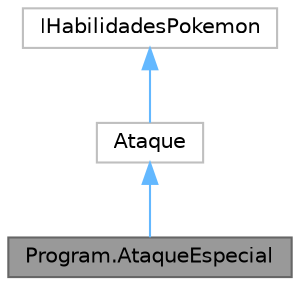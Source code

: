 digraph "Program.AtaqueEspecial"
{
 // LATEX_PDF_SIZE
  bgcolor="transparent";
  edge [fontname=Helvetica,fontsize=10,labelfontname=Helvetica,labelfontsize=10];
  node [fontname=Helvetica,fontsize=10,shape=box,height=0.2,width=0.4];
  Node1 [id="Node000001",label="Program.AtaqueEspecial",height=0.2,width=0.4,color="gray40", fillcolor="grey60", style="filled", fontcolor="black",tooltip=" "];
  Node2 -> Node1 [id="edge3_Node000001_Node000002",dir="back",color="steelblue1",style="solid",tooltip=" "];
  Node2 [id="Node000002",label="Ataque",height=0.2,width=0.4,color="grey75", fillcolor="white", style="filled",URL="$class_program_1_1_ataque.html",tooltip=" "];
  Node3 -> Node2 [id="edge4_Node000002_Node000003",dir="back",color="steelblue1",style="solid",tooltip=" "];
  Node3 [id="Node000003",label="IHabilidadesPokemon",height=0.2,width=0.4,color="grey75", fillcolor="white", style="filled",URL="$interface_program_1_1_i_habilidades_pokemon.html",tooltip=" "];
}

